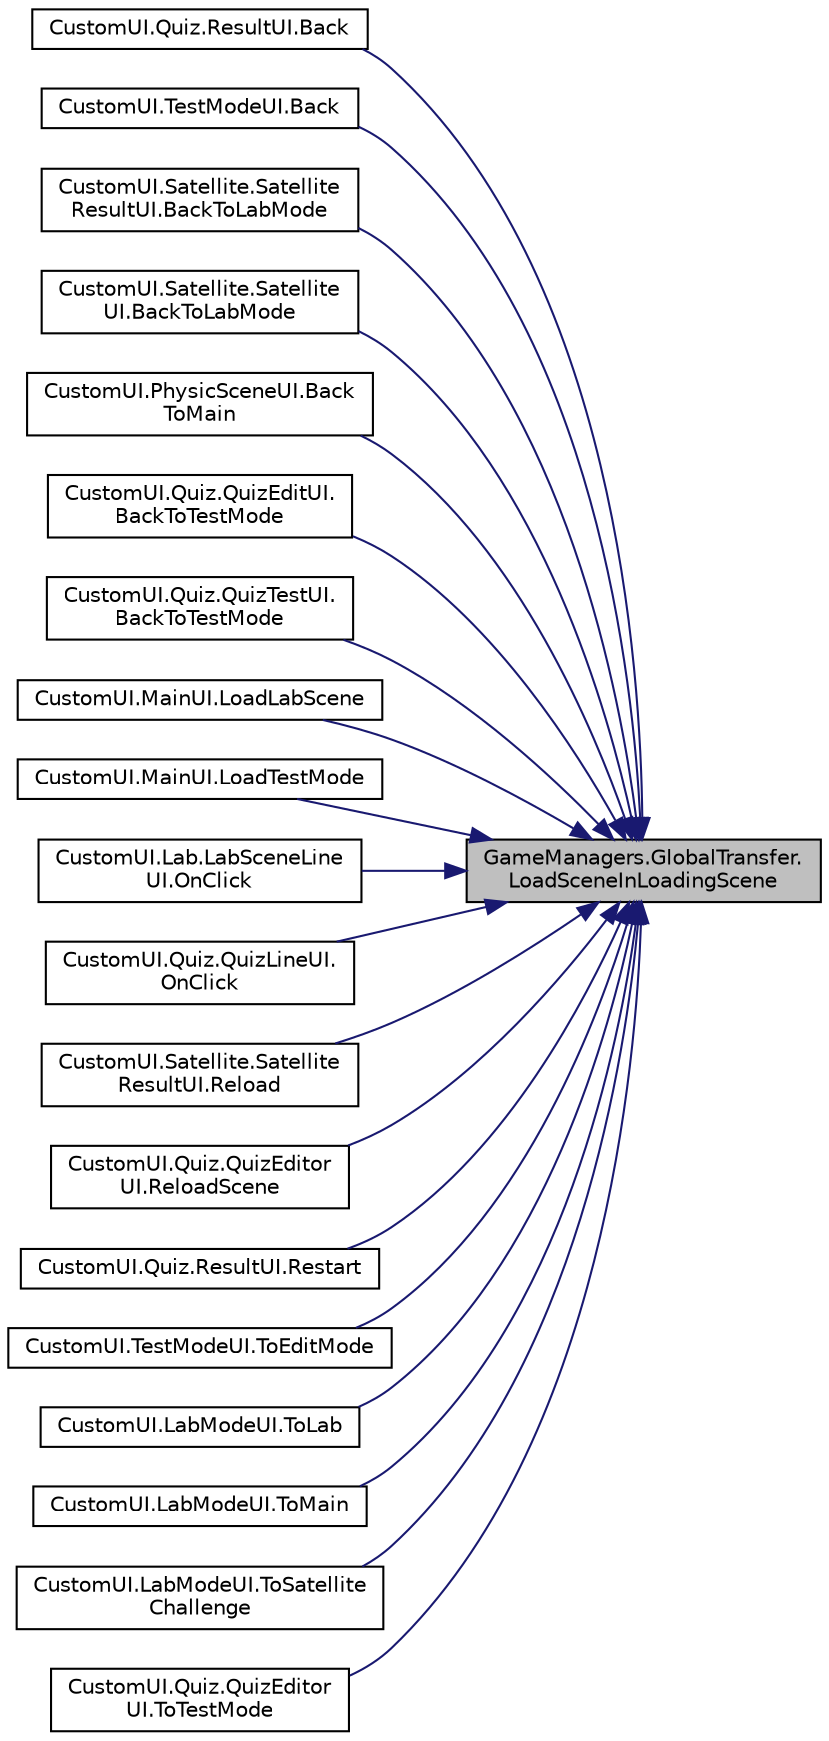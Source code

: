 digraph "GameManagers.GlobalTransfer.LoadSceneInLoadingScene"
{
 // INTERACTIVE_SVG=YES
 // LATEX_PDF_SIZE
  edge [fontname="Helvetica",fontsize="10",labelfontname="Helvetica",labelfontsize="10"];
  node [fontname="Helvetica",fontsize="10",shape=record];
  rankdir="RL";
  Node1 [label="GameManagers.GlobalTransfer.\lLoadSceneInLoadingScene",height=0.2,width=0.4,color="black", fillcolor="grey75", style="filled", fontcolor="black",tooltip="在Loading场景中加载新场景"];
  Node1 -> Node2 [dir="back",color="midnightblue",fontsize="10",style="solid",fontname="Helvetica"];
  Node2 [label="CustomUI.Quiz.ResultUI.Back",height=0.2,width=0.4,color="black", fillcolor="white", style="filled",URL="$class_custom_u_i_1_1_quiz_1_1_result_u_i.html#a428d94a0af83f0ccae3a0952c8b2f020",tooltip=" "];
  Node1 -> Node3 [dir="back",color="midnightblue",fontsize="10",style="solid",fontname="Helvetica"];
  Node3 [label="CustomUI.TestModeUI.Back",height=0.2,width=0.4,color="black", fillcolor="white", style="filled",URL="$class_custom_u_i_1_1_test_mode_u_i.html#af289391fc25d74c3624fb8a66226538f",tooltip=" "];
  Node1 -> Node4 [dir="back",color="midnightblue",fontsize="10",style="solid",fontname="Helvetica"];
  Node4 [label="CustomUI.Satellite.Satellite\lResultUI.BackToLabMode",height=0.2,width=0.4,color="black", fillcolor="white", style="filled",URL="$class_custom_u_i_1_1_satellite_1_1_satellite_result_u_i.html#a0ec4ad20ee3556da9cf61b8d228ef9fe",tooltip=" "];
  Node1 -> Node5 [dir="back",color="midnightblue",fontsize="10",style="solid",fontname="Helvetica"];
  Node5 [label="CustomUI.Satellite.Satellite\lUI.BackToLabMode",height=0.2,width=0.4,color="black", fillcolor="white", style="filled",URL="$class_custom_u_i_1_1_satellite_1_1_satellite_u_i.html#aaa3188a75f4f2a2c911dcb4a74cc21dc",tooltip=" "];
  Node1 -> Node6 [dir="back",color="midnightblue",fontsize="10",style="solid",fontname="Helvetica"];
  Node6 [label="CustomUI.PhysicSceneUI.Back\lToMain",height=0.2,width=0.4,color="black", fillcolor="white", style="filled",URL="$class_custom_u_i_1_1_physic_scene_u_i.html#a9256136931bac4afc309bc4691955000",tooltip=" "];
  Node1 -> Node7 [dir="back",color="midnightblue",fontsize="10",style="solid",fontname="Helvetica"];
  Node7 [label="CustomUI.Quiz.QuizEditUI.\lBackToTestMode",height=0.2,width=0.4,color="black", fillcolor="white", style="filled",URL="$class_custom_u_i_1_1_quiz_1_1_quiz_edit_u_i.html#a40e3c0662516ad140b7c5d4588bcfe2b",tooltip=" "];
  Node1 -> Node8 [dir="back",color="midnightblue",fontsize="10",style="solid",fontname="Helvetica"];
  Node8 [label="CustomUI.Quiz.QuizTestUI.\lBackToTestMode",height=0.2,width=0.4,color="black", fillcolor="white", style="filled",URL="$class_custom_u_i_1_1_quiz_1_1_quiz_test_u_i.html#a02e4c88699a323e283d80ac15cf0b8eb",tooltip=" "];
  Node1 -> Node9 [dir="back",color="midnightblue",fontsize="10",style="solid",fontname="Helvetica"];
  Node9 [label="CustomUI.MainUI.LoadLabScene",height=0.2,width=0.4,color="black", fillcolor="white", style="filled",URL="$class_custom_u_i_1_1_main_u_i.html#ac0d588b53b6403af5bb7f8834e282602",tooltip=" "];
  Node1 -> Node10 [dir="back",color="midnightblue",fontsize="10",style="solid",fontname="Helvetica"];
  Node10 [label="CustomUI.MainUI.LoadTestMode",height=0.2,width=0.4,color="black", fillcolor="white", style="filled",URL="$class_custom_u_i_1_1_main_u_i.html#abc3e1c7602bf017e513d74b03d4e6af1",tooltip=" "];
  Node1 -> Node11 [dir="back",color="midnightblue",fontsize="10",style="solid",fontname="Helvetica"];
  Node11 [label="CustomUI.Lab.LabSceneLine\lUI.OnClick",height=0.2,width=0.4,color="black", fillcolor="white", style="filled",URL="$class_custom_u_i_1_1_lab_1_1_lab_scene_line_u_i.html#a0a61ad5fd5b250be9321e61bea240832",tooltip=" "];
  Node1 -> Node12 [dir="back",color="midnightblue",fontsize="10",style="solid",fontname="Helvetica"];
  Node12 [label="CustomUI.Quiz.QuizLineUI.\lOnClick",height=0.2,width=0.4,color="black", fillcolor="white", style="filled",URL="$class_custom_u_i_1_1_quiz_1_1_quiz_line_u_i.html#a894b5ca9aab4f5db14135f3f544dbe4f",tooltip=" "];
  Node1 -> Node13 [dir="back",color="midnightblue",fontsize="10",style="solid",fontname="Helvetica"];
  Node13 [label="CustomUI.Satellite.Satellite\lResultUI.Reload",height=0.2,width=0.4,color="black", fillcolor="white", style="filled",URL="$class_custom_u_i_1_1_satellite_1_1_satellite_result_u_i.html#ab0d0e9d10a6a97b8f026e2373fbd5425",tooltip=" "];
  Node1 -> Node14 [dir="back",color="midnightblue",fontsize="10",style="solid",fontname="Helvetica"];
  Node14 [label="CustomUI.Quiz.QuizEditor\lUI.ReloadScene",height=0.2,width=0.4,color="black", fillcolor="white", style="filled",URL="$class_custom_u_i_1_1_quiz_1_1_quiz_editor_u_i.html#af93afe3be1c58c27c4b2e87684cd75c1",tooltip=" "];
  Node1 -> Node15 [dir="back",color="midnightblue",fontsize="10",style="solid",fontname="Helvetica"];
  Node15 [label="CustomUI.Quiz.ResultUI.Restart",height=0.2,width=0.4,color="black", fillcolor="white", style="filled",URL="$class_custom_u_i_1_1_quiz_1_1_result_u_i.html#aa899d0c576fa3eb364b6fe39dc7dcfb4",tooltip=" "];
  Node1 -> Node16 [dir="back",color="midnightblue",fontsize="10",style="solid",fontname="Helvetica"];
  Node16 [label="CustomUI.TestModeUI.ToEditMode",height=0.2,width=0.4,color="black", fillcolor="white", style="filled",URL="$class_custom_u_i_1_1_test_mode_u_i.html#a59fe0887ae83c98fbe49b59e4ad4614a",tooltip=" "];
  Node1 -> Node17 [dir="back",color="midnightblue",fontsize="10",style="solid",fontname="Helvetica"];
  Node17 [label="CustomUI.LabModeUI.ToLab",height=0.2,width=0.4,color="black", fillcolor="white", style="filled",URL="$class_custom_u_i_1_1_lab_mode_u_i.html#aada4e2e96cdfcbfbea28322515450a19",tooltip=" "];
  Node1 -> Node18 [dir="back",color="midnightblue",fontsize="10",style="solid",fontname="Helvetica"];
  Node18 [label="CustomUI.LabModeUI.ToMain",height=0.2,width=0.4,color="black", fillcolor="white", style="filled",URL="$class_custom_u_i_1_1_lab_mode_u_i.html#a0ee0f699378eb49ed6f9c555e769836b",tooltip=" "];
  Node1 -> Node19 [dir="back",color="midnightblue",fontsize="10",style="solid",fontname="Helvetica"];
  Node19 [label="CustomUI.LabModeUI.ToSatellite\lChallenge",height=0.2,width=0.4,color="black", fillcolor="white", style="filled",URL="$class_custom_u_i_1_1_lab_mode_u_i.html#a8680a2fefaca2eca5ee077383cc0eb87",tooltip=" "];
  Node1 -> Node20 [dir="back",color="midnightblue",fontsize="10",style="solid",fontname="Helvetica"];
  Node20 [label="CustomUI.Quiz.QuizEditor\lUI.ToTestMode",height=0.2,width=0.4,color="black", fillcolor="white", style="filled",URL="$class_custom_u_i_1_1_quiz_1_1_quiz_editor_u_i.html#a70edfd237acdf54d51f75fd4a4504381",tooltip=" "];
}
